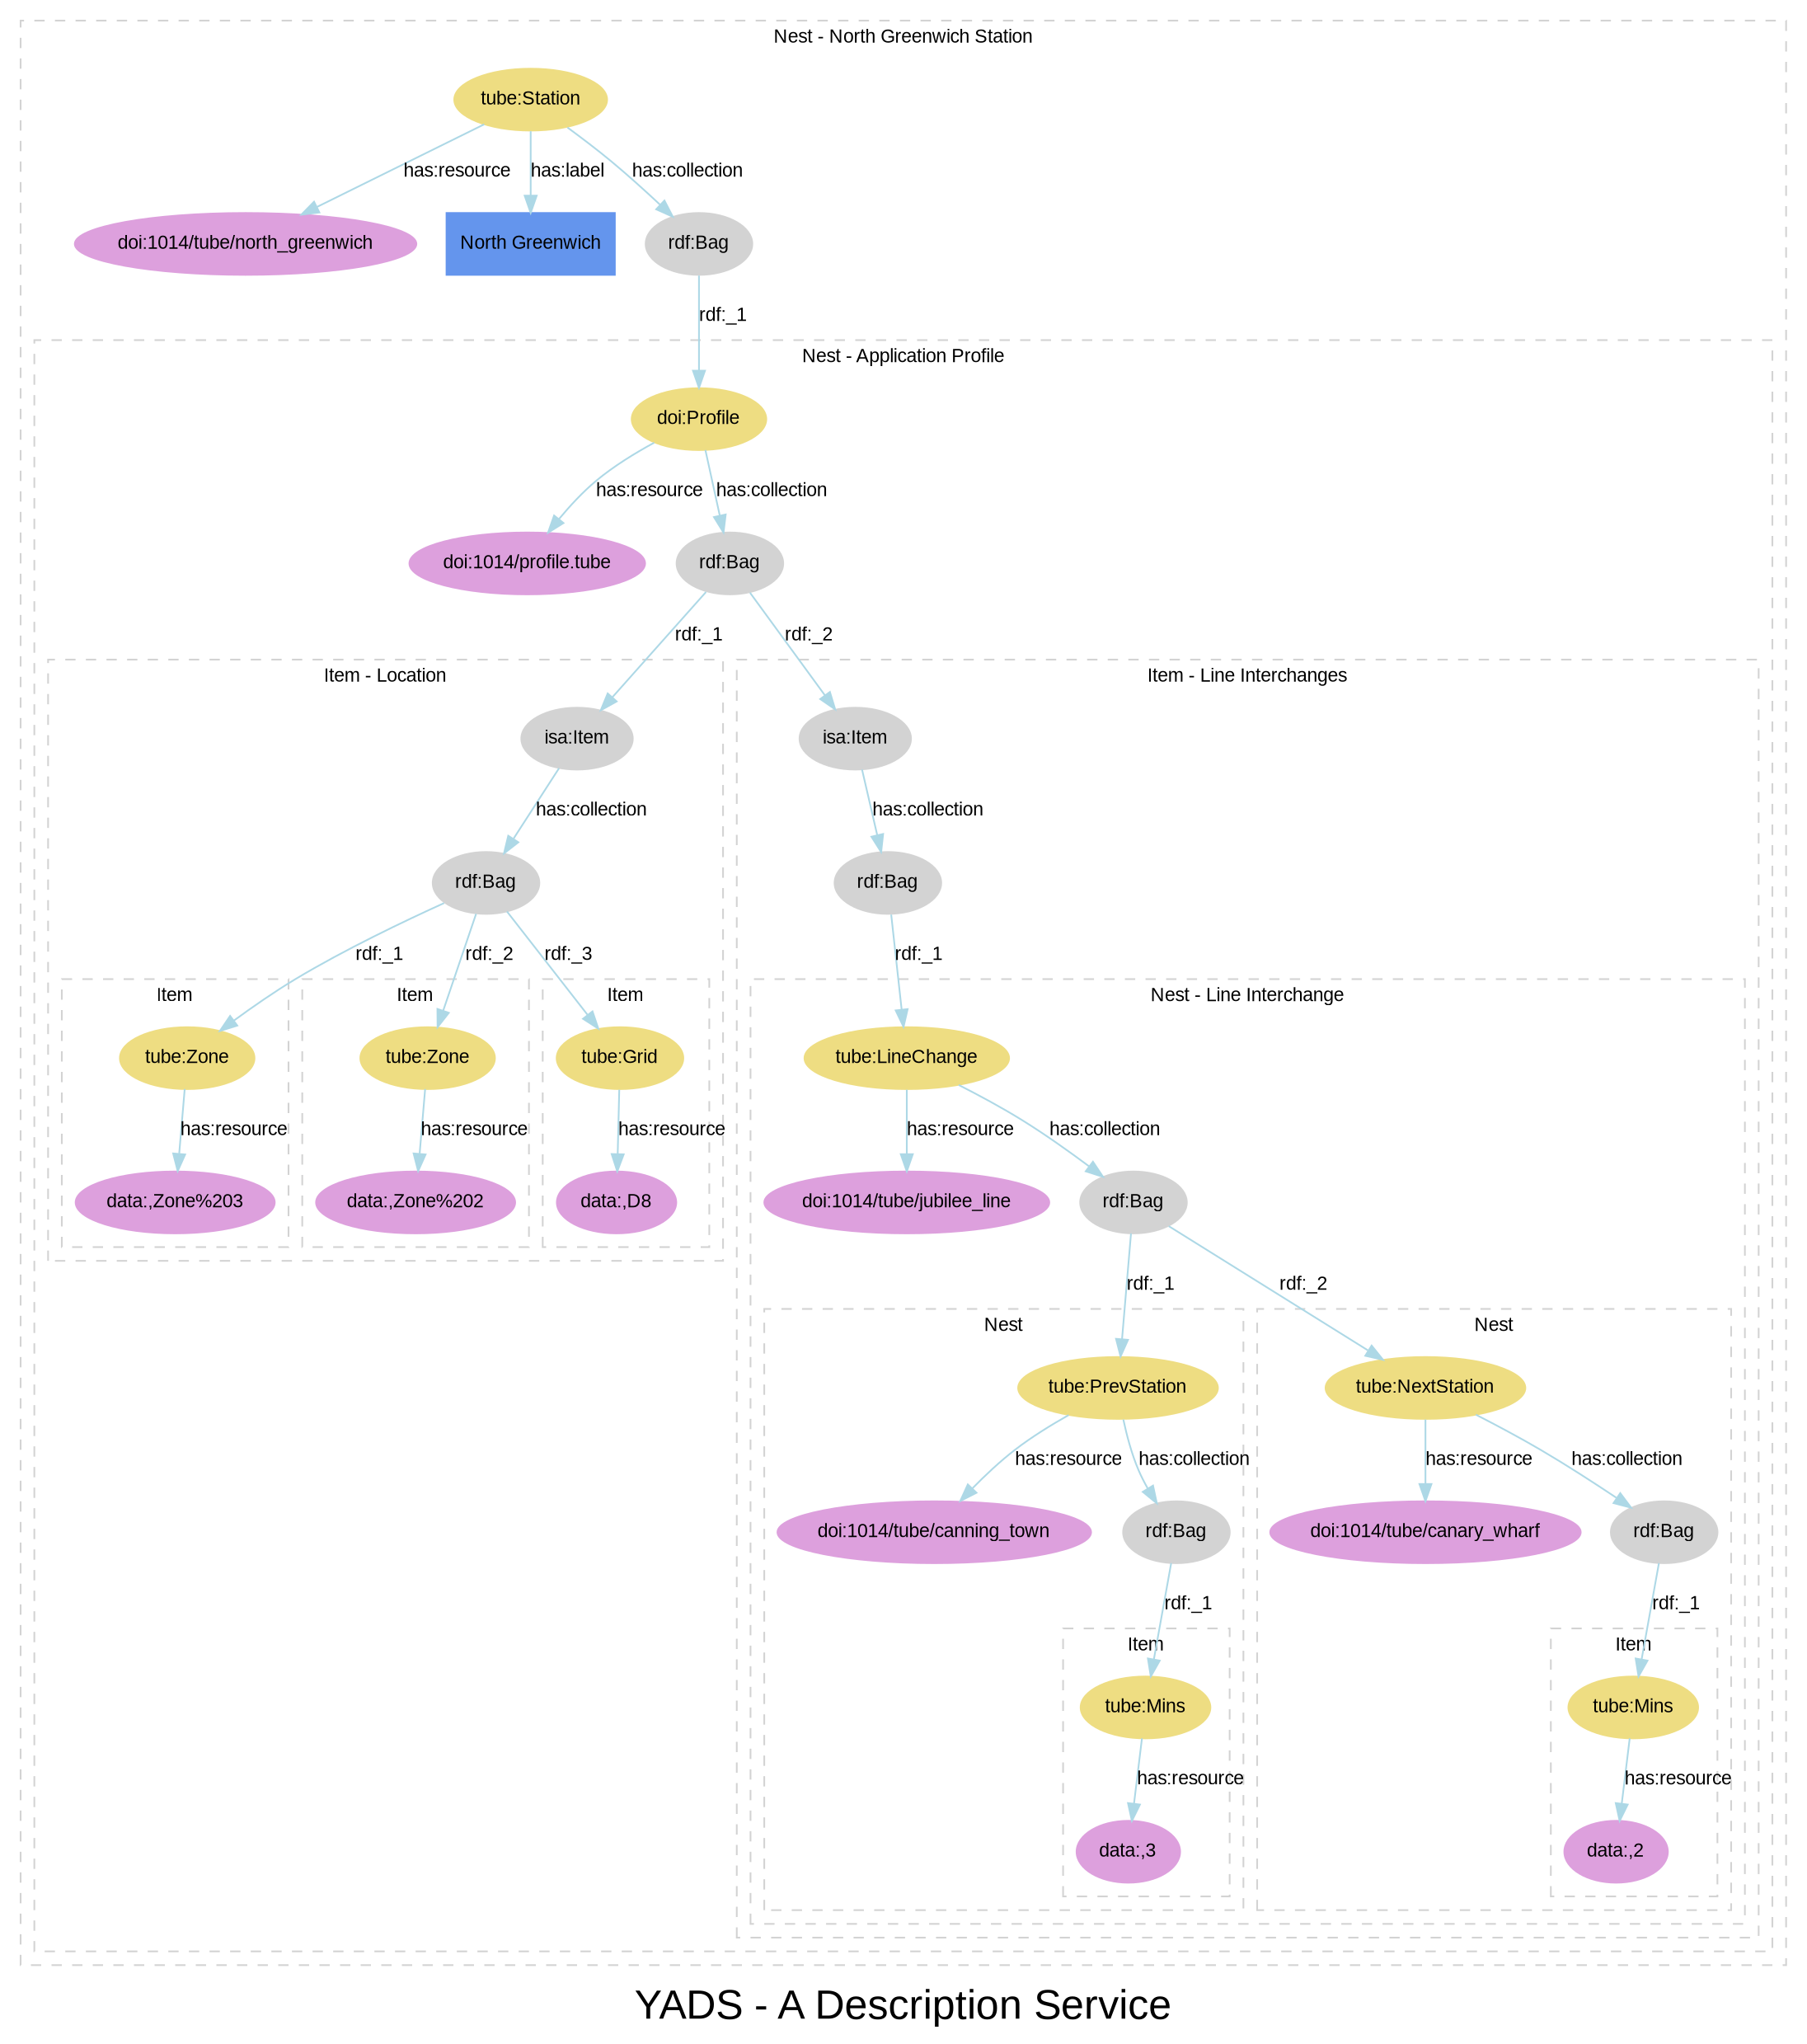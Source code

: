 
digraph yads { 



graph [

  fontname=arial, fontsize=24

  label="YADS - A Description Service"

];

node [

  fontname=arial, fontsize=11, fontcolor=black,

  style=filled, color=cornflowerblue,

];

edge [

  fontname=arial, fontsize=11, fontcolor=black,

  style=filled, color=lightblue,

];

rankdir=TB;



subgraph cluster_1 {



  style=dashed; color=lightgrey;

  fontname=arial; fontsize=11;

  fontcolor="black"; label="Nest - North Greenwich Station";



  ":_1" [label="tube:Station", color=lightgoldenrod];

  ":_1" -> "doi:1014/tube/north_greenwich" [label="has:resource", URL="http://www2.elsevier.co.uk/~tony/1014/yads-schema-2002-04-03#resource"];

  ":_1" -> "node_1" [label="has:label", URL="http://www2.elsevier.co.uk/~tony/1014/yads-schema-2002-04-03#label"];



  ":_1" -> ":_2" [label="has:collection", URL="http://www2.elsevier.co.uk/~tony/1014/yads-schema-2002-04-03#collection"];

  ":_2" [label="rdf:Bag", color=lightgrey];

  "doi:1014/tube/north_greenwich" [color=plum, URL="http://dx.doi.org/1014/tube/north_greenwich"];

  "node_1" [shape=box, label="North Greenwich"];

  ":_2" [label="rdf:Bag", color=lightgrey, URL="http://www.w3.org/1999/02/22-rdf-syntax-ns#Bag"];

  ":_2" -> ":_3" [label="rdf:_1", URL="http://www.w3.org/1999/02/22-rdf-syntax-ns#_1"];

":_3" [label="isa:Nest"]



subgraph cluster_3 {



  style=dashed; color=lightgrey;

  fontname=arial; fontsize=11;

  fontcolor="black"; label="Nest - Application Profile";



  ":_3" [label="doi:Profile", color=lightgoldenrod];

  ":_3" -> "doi:1014/profile.tube" [label="has:resource", URL="http://www2.elsevier.co.uk/~tony/1014/yads-schema-2002-04-03#resource"];



  ":_3" -> ":_4" [label="has:collection", URL="http://www2.elsevier.co.uk/~tony/1014/yads-schema-2002-04-03#collection"];

  ":_4" [label="rdf:Bag", color=lightgrey];

  "doi:1014/profile.tube" [color=plum, URL="http://dx.doi.org/1014/profile.tube"];

  ":_4" [label="rdf:Bag", color=lightgrey, URL="http://www.w3.org/1999/02/22-rdf-syntax-ns#Bag"];

  ":_4" -> ":_5" [label="rdf:_1", URL="http://www.w3.org/1999/02/22-rdf-syntax-ns#_1"];

":_5" [label="isa:Item"]

  ":_4" -> ":_10" [label="rdf:_2", URL="http://www.w3.org/1999/02/22-rdf-syntax-ns#_2"];

":_10" [label="isa:Item"]



subgraph cluster_5 {



  style=dashed; color=lightgrey;

  fontname=arial; fontsize=11;

  fontcolor="black"; label="Item - Location";



  ":_5" [label="isa:Item", color=lightgrey, URL="http://www2.elsevier.co.uk/~tony/1014/yads-schema-2002-04-03#Item"];

  ":_5" -> ":_6" [label="has:collection", URL="http://www2.elsevier.co.uk/~tony/1014/yads-schema-2002-04-03#collection"];

  ":_6" [label="rdf:Bag", color=lightgrey];

  ":_6" [label="rdf:Bag", color=lightgrey, URL="http://www.w3.org/1999/02/22-rdf-syntax-ns#Bag"];

  ":_6" -> ":_7" [label="rdf:_1", URL="http://www.w3.org/1999/02/22-rdf-syntax-ns#_1"];

":_7" [label="isa:Item"]

  ":_6" -> ":_8" [label="rdf:_2", URL="http://www.w3.org/1999/02/22-rdf-syntax-ns#_2"];

":_8" [label="isa:Item"]

  ":_6" -> ":_9" [label="rdf:_3", URL="http://www.w3.org/1999/02/22-rdf-syntax-ns#_3"];

":_9" [label="isa:Item"]



subgraph cluster_7 {



  style=dashed; color=lightgrey;

  fontname=arial; fontsize=11;

  fontcolor="black"; label="Item";



  ":_7" [label="tube:Zone", color=lightgoldenrod];

  ":_7" -> "data:,Zone%203" [label="has:resource", URL="http://www2.elsevier.co.uk/~tony/1014/yads-schema-2002-04-03#resource"];



  "data:,Zone%203" [color=plum, URL="data:,Zone%203"];

}



subgraph cluster_8 {



  style=dashed; color=lightgrey;

  fontname=arial; fontsize=11;

  fontcolor="black"; label="Item";



  ":_8" [label="tube:Zone", color=lightgoldenrod];

  ":_8" -> "data:,Zone%202" [label="has:resource", URL="http://www2.elsevier.co.uk/~tony/1014/yads-schema-2002-04-03#resource"];



  "data:,Zone%202" [color=plum, URL="data:,Zone%202"];

}



subgraph cluster_9 {



  style=dashed; color=lightgrey;

  fontname=arial; fontsize=11;

  fontcolor="black"; label="Item";



  ":_9" [label="tube:Grid", color=lightgoldenrod];

  ":_9" -> "data:,D8" [label="has:resource", URL="http://www2.elsevier.co.uk/~tony/1014/yads-schema-2002-04-03#resource"];



  "data:,D8" [color=plum, URL="data:,D8"];

}



}



subgraph cluster_10 {



  style=dashed; color=lightgrey;

  fontname=arial; fontsize=11;

  fontcolor="black"; label="Item - Line Interchanges";



  ":_10" [label="isa:Item", color=lightgrey, URL="http://www2.elsevier.co.uk/~tony/1014/yads-schema-2002-04-03#Item"];

  ":_10" -> ":_11" [label="has:collection", URL="http://www2.elsevier.co.uk/~tony/1014/yads-schema-2002-04-03#collection"];

  ":_11" [label="rdf:Bag", color=lightgrey];

  ":_11" [label="rdf:Bag", color=lightgrey, URL="http://www.w3.org/1999/02/22-rdf-syntax-ns#Bag"];

  ":_11" -> ":_12" [label="rdf:_1", URL="http://www.w3.org/1999/02/22-rdf-syntax-ns#_1"];

":_12" [label="isa:Nest"]



subgraph cluster_12 {



  style=dashed; color=lightgrey;

  fontname=arial; fontsize=11;

  fontcolor="black"; label="Nest - Line Interchange";



  ":_12" [label="tube:LineChange", color=lightgoldenrod];

  ":_12" -> "doi:1014/tube/jubilee_line" [label="has:resource", URL="http://www2.elsevier.co.uk/~tony/1014/yads-schema-2002-04-03#resource"];



  ":_12" -> ":_13" [label="has:collection", URL="http://www2.elsevier.co.uk/~tony/1014/yads-schema-2002-04-03#collection"];

  ":_13" [label="rdf:Bag", color=lightgrey];

  "doi:1014/tube/jubilee_line" [color=plum, URL="http://dx.doi.org/1014/tube/jubilee_line"];

  ":_13" [label="rdf:Bag", color=lightgrey, URL="http://www.w3.org/1999/02/22-rdf-syntax-ns#Bag"];

  ":_13" -> ":_14" [label="rdf:_1", URL="http://www.w3.org/1999/02/22-rdf-syntax-ns#_1"];

":_14" [label="isa:Nest"]

  ":_13" -> ":_17" [label="rdf:_2", URL="http://www.w3.org/1999/02/22-rdf-syntax-ns#_2"];

":_17" [label="isa:Nest"]



subgraph cluster_14 {



  style=dashed; color=lightgrey;

  fontname=arial; fontsize=11;

  fontcolor="black"; label="Nest";



  ":_14" [label="tube:PrevStation", color=lightgoldenrod];

  ":_14" -> "doi:1014/tube/canning_town" [label="has:resource", URL="http://www2.elsevier.co.uk/~tony/1014/yads-schema-2002-04-03#resource"];



  ":_14" -> ":_15" [label="has:collection", URL="http://www2.elsevier.co.uk/~tony/1014/yads-schema-2002-04-03#collection"];

  ":_15" [label="rdf:Bag", color=lightgrey];

  "doi:1014/tube/canning_town" [color=plum, URL="http://dx.doi.org/1014/tube/canning_town"];

  ":_15" [label="rdf:Bag", color=lightgrey, URL="http://www.w3.org/1999/02/22-rdf-syntax-ns#Bag"];

  ":_15" -> ":_16" [label="rdf:_1", URL="http://www.w3.org/1999/02/22-rdf-syntax-ns#_1"];

":_16" [label="isa:Item"]



subgraph cluster_16 {



  style=dashed; color=lightgrey;

  fontname=arial; fontsize=11;

  fontcolor="black"; label="Item";



  ":_16" [label="tube:Mins", color=lightgoldenrod];

  ":_16" -> "data:,3" [label="has:resource", URL="http://www2.elsevier.co.uk/~tony/1014/yads-schema-2002-04-03#resource"];



  "data:,3" [color=plum, URL="data:,3"];

}



}



subgraph cluster_17 {



  style=dashed; color=lightgrey;

  fontname=arial; fontsize=11;

  fontcolor="black"; label="Nest";



  ":_17" [label="tube:NextStation", color=lightgoldenrod];

  ":_17" -> "doi:1014/tube/canary_wharf" [label="has:resource", URL="http://www2.elsevier.co.uk/~tony/1014/yads-schema-2002-04-03#resource"];



  ":_17" -> ":_18" [label="has:collection", URL="http://www2.elsevier.co.uk/~tony/1014/yads-schema-2002-04-03#collection"];

  ":_18" [label="rdf:Bag", color=lightgrey];

  "doi:1014/tube/canary_wharf" [color=plum, URL="http://dx.doi.org/1014/tube/canary_wharf"];

  ":_18" [label="rdf:Bag", color=lightgrey, URL="http://www.w3.org/1999/02/22-rdf-syntax-ns#Bag"];

  ":_18" -> ":_19" [label="rdf:_1", URL="http://www.w3.org/1999/02/22-rdf-syntax-ns#_1"];

":_19" [label="isa:Item"]



subgraph cluster_19 {



  style=dashed; color=lightgrey;

  fontname=arial; fontsize=11;

  fontcolor="black"; label="Item";



  ":_19" [label="tube:Mins", color=lightgoldenrod];

  ":_19" -> "data:,2" [label="has:resource", URL="http://www2.elsevier.co.uk/~tony/1014/yads-schema-2002-04-03#resource"];



  "data:,2" [color=plum, URL="data:,2"];

}



}



}



}



}



}



}

